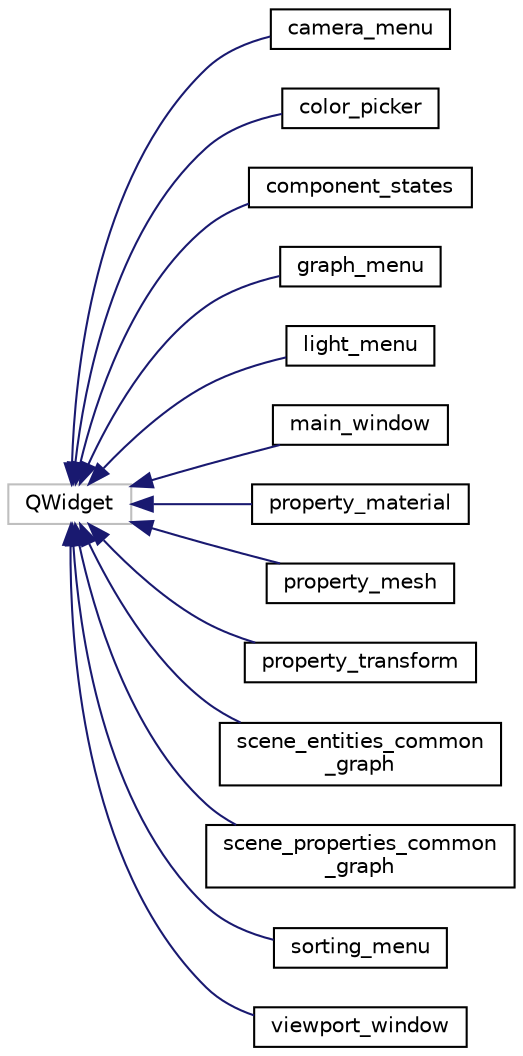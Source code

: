 digraph "Graphical Class Hierarchy"
{
 // LATEX_PDF_SIZE
  edge [fontname="Helvetica",fontsize="10",labelfontname="Helvetica",labelfontsize="10"];
  node [fontname="Helvetica",fontsize="10",shape=record];
  rankdir="LR";
  Node15 [label="QWidget",height=0.2,width=0.4,color="grey75", fillcolor="white", style="filled",tooltip=" "];
  Node15 -> Node0 [dir="back",color="midnightblue",fontsize="10",style="solid",fontname="Helvetica"];
  Node0 [label="camera_menu",height=0.2,width=0.4,color="black", fillcolor="white", style="filled",URL="$classcamera__menu.html",tooltip=" "];
  Node15 -> Node17 [dir="back",color="midnightblue",fontsize="10",style="solid",fontname="Helvetica"];
  Node17 [label="color_picker",height=0.2,width=0.4,color="black", fillcolor="white", style="filled",URL="$classcolor__picker.html",tooltip=" "];
  Node15 -> Node18 [dir="back",color="midnightblue",fontsize="10",style="solid",fontname="Helvetica"];
  Node18 [label="component_states",height=0.2,width=0.4,color="black", fillcolor="white", style="filled",URL="$classcomponent__states.html",tooltip=" "];
  Node15 -> Node19 [dir="back",color="midnightblue",fontsize="10",style="solid",fontname="Helvetica"];
  Node19 [label="graph_menu",height=0.2,width=0.4,color="black", fillcolor="white", style="filled",URL="$classgraph__menu.html",tooltip=" "];
  Node15 -> Node20 [dir="back",color="midnightblue",fontsize="10",style="solid",fontname="Helvetica"];
  Node20 [label="light_menu",height=0.2,width=0.4,color="black", fillcolor="white", style="filled",URL="$classlight__menu.html",tooltip=" "];
  Node15 -> Node21 [dir="back",color="midnightblue",fontsize="10",style="solid",fontname="Helvetica"];
  Node21 [label="main_window",height=0.2,width=0.4,color="black", fillcolor="white", style="filled",URL="$classmain__window.html",tooltip=" "];
  Node15 -> Node22 [dir="back",color="midnightblue",fontsize="10",style="solid",fontname="Helvetica"];
  Node22 [label="property_material",height=0.2,width=0.4,color="black", fillcolor="white", style="filled",URL="$classproperty__material.html",tooltip=" "];
  Node15 -> Node23 [dir="back",color="midnightblue",fontsize="10",style="solid",fontname="Helvetica"];
  Node23 [label="property_mesh",height=0.2,width=0.4,color="black", fillcolor="white", style="filled",URL="$classproperty__mesh.html",tooltip=" "];
  Node15 -> Node24 [dir="back",color="midnightblue",fontsize="10",style="solid",fontname="Helvetica"];
  Node24 [label="property_transform",height=0.2,width=0.4,color="black", fillcolor="white", style="filled",URL="$classproperty__transform.html",tooltip=" "];
  Node15 -> Node25 [dir="back",color="midnightblue",fontsize="10",style="solid",fontname="Helvetica"];
  Node25 [label="scene_entities_common\l_graph",height=0.2,width=0.4,color="black", fillcolor="white", style="filled",URL="$classscene__entities__common__graph.html",tooltip=" "];
  Node15 -> Node26 [dir="back",color="midnightblue",fontsize="10",style="solid",fontname="Helvetica"];
  Node26 [label="scene_properties_common\l_graph",height=0.2,width=0.4,color="black", fillcolor="white", style="filled",URL="$classscene__properties__common__graph.html",tooltip=" "];
  Node15 -> Node27 [dir="back",color="midnightblue",fontsize="10",style="solid",fontname="Helvetica"];
  Node27 [label="sorting_menu",height=0.2,width=0.4,color="black", fillcolor="white", style="filled",URL="$classsorting__menu.html",tooltip=" "];
  Node15 -> Node28 [dir="back",color="midnightblue",fontsize="10",style="solid",fontname="Helvetica"];
  Node28 [label="viewport_window",height=0.2,width=0.4,color="black", fillcolor="white", style="filled",URL="$classviewport__window.html",tooltip=" "];
}
